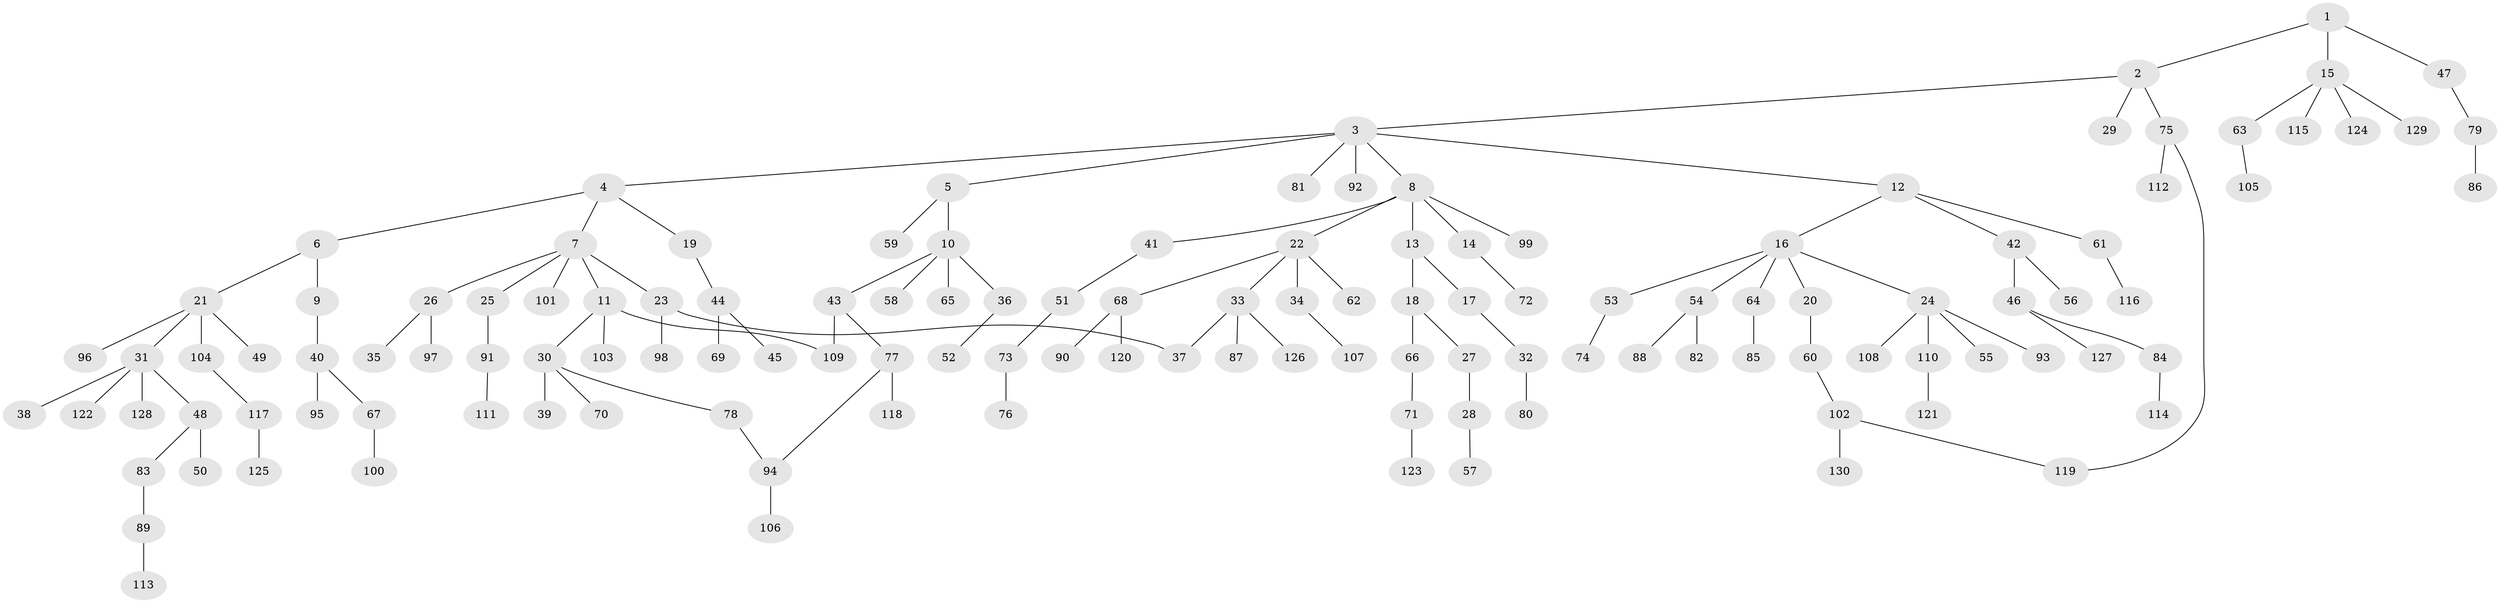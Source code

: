 // Generated by graph-tools (version 1.1) at 2025/10/02/27/25 16:10:56]
// undirected, 130 vertices, 133 edges
graph export_dot {
graph [start="1"]
  node [color=gray90,style=filled];
  1;
  2;
  3;
  4;
  5;
  6;
  7;
  8;
  9;
  10;
  11;
  12;
  13;
  14;
  15;
  16;
  17;
  18;
  19;
  20;
  21;
  22;
  23;
  24;
  25;
  26;
  27;
  28;
  29;
  30;
  31;
  32;
  33;
  34;
  35;
  36;
  37;
  38;
  39;
  40;
  41;
  42;
  43;
  44;
  45;
  46;
  47;
  48;
  49;
  50;
  51;
  52;
  53;
  54;
  55;
  56;
  57;
  58;
  59;
  60;
  61;
  62;
  63;
  64;
  65;
  66;
  67;
  68;
  69;
  70;
  71;
  72;
  73;
  74;
  75;
  76;
  77;
  78;
  79;
  80;
  81;
  82;
  83;
  84;
  85;
  86;
  87;
  88;
  89;
  90;
  91;
  92;
  93;
  94;
  95;
  96;
  97;
  98;
  99;
  100;
  101;
  102;
  103;
  104;
  105;
  106;
  107;
  108;
  109;
  110;
  111;
  112;
  113;
  114;
  115;
  116;
  117;
  118;
  119;
  120;
  121;
  122;
  123;
  124;
  125;
  126;
  127;
  128;
  129;
  130;
  1 -- 2;
  1 -- 15;
  1 -- 47;
  2 -- 3;
  2 -- 29;
  2 -- 75;
  3 -- 4;
  3 -- 5;
  3 -- 8;
  3 -- 12;
  3 -- 81;
  3 -- 92;
  4 -- 6;
  4 -- 7;
  4 -- 19;
  5 -- 10;
  5 -- 59;
  6 -- 9;
  6 -- 21;
  7 -- 11;
  7 -- 23;
  7 -- 25;
  7 -- 26;
  7 -- 101;
  8 -- 13;
  8 -- 14;
  8 -- 22;
  8 -- 41;
  8 -- 99;
  9 -- 40;
  10 -- 36;
  10 -- 43;
  10 -- 58;
  10 -- 65;
  11 -- 30;
  11 -- 103;
  11 -- 109;
  12 -- 16;
  12 -- 42;
  12 -- 61;
  13 -- 17;
  13 -- 18;
  14 -- 72;
  15 -- 63;
  15 -- 115;
  15 -- 124;
  15 -- 129;
  16 -- 20;
  16 -- 24;
  16 -- 53;
  16 -- 54;
  16 -- 64;
  17 -- 32;
  18 -- 27;
  18 -- 66;
  19 -- 44;
  20 -- 60;
  21 -- 31;
  21 -- 49;
  21 -- 96;
  21 -- 104;
  22 -- 33;
  22 -- 34;
  22 -- 62;
  22 -- 68;
  23 -- 37;
  23 -- 98;
  24 -- 55;
  24 -- 93;
  24 -- 108;
  24 -- 110;
  25 -- 91;
  26 -- 35;
  26 -- 97;
  27 -- 28;
  28 -- 57;
  30 -- 39;
  30 -- 70;
  30 -- 78;
  31 -- 38;
  31 -- 48;
  31 -- 122;
  31 -- 128;
  32 -- 80;
  33 -- 87;
  33 -- 126;
  33 -- 37;
  34 -- 107;
  36 -- 52;
  40 -- 67;
  40 -- 95;
  41 -- 51;
  42 -- 46;
  42 -- 56;
  43 -- 77;
  43 -- 109;
  44 -- 45;
  44 -- 69;
  46 -- 84;
  46 -- 127;
  47 -- 79;
  48 -- 50;
  48 -- 83;
  51 -- 73;
  53 -- 74;
  54 -- 82;
  54 -- 88;
  60 -- 102;
  61 -- 116;
  63 -- 105;
  64 -- 85;
  66 -- 71;
  67 -- 100;
  68 -- 90;
  68 -- 120;
  71 -- 123;
  73 -- 76;
  75 -- 112;
  75 -- 119;
  77 -- 118;
  77 -- 94;
  78 -- 94;
  79 -- 86;
  83 -- 89;
  84 -- 114;
  89 -- 113;
  91 -- 111;
  94 -- 106;
  102 -- 119;
  102 -- 130;
  104 -- 117;
  110 -- 121;
  117 -- 125;
}
